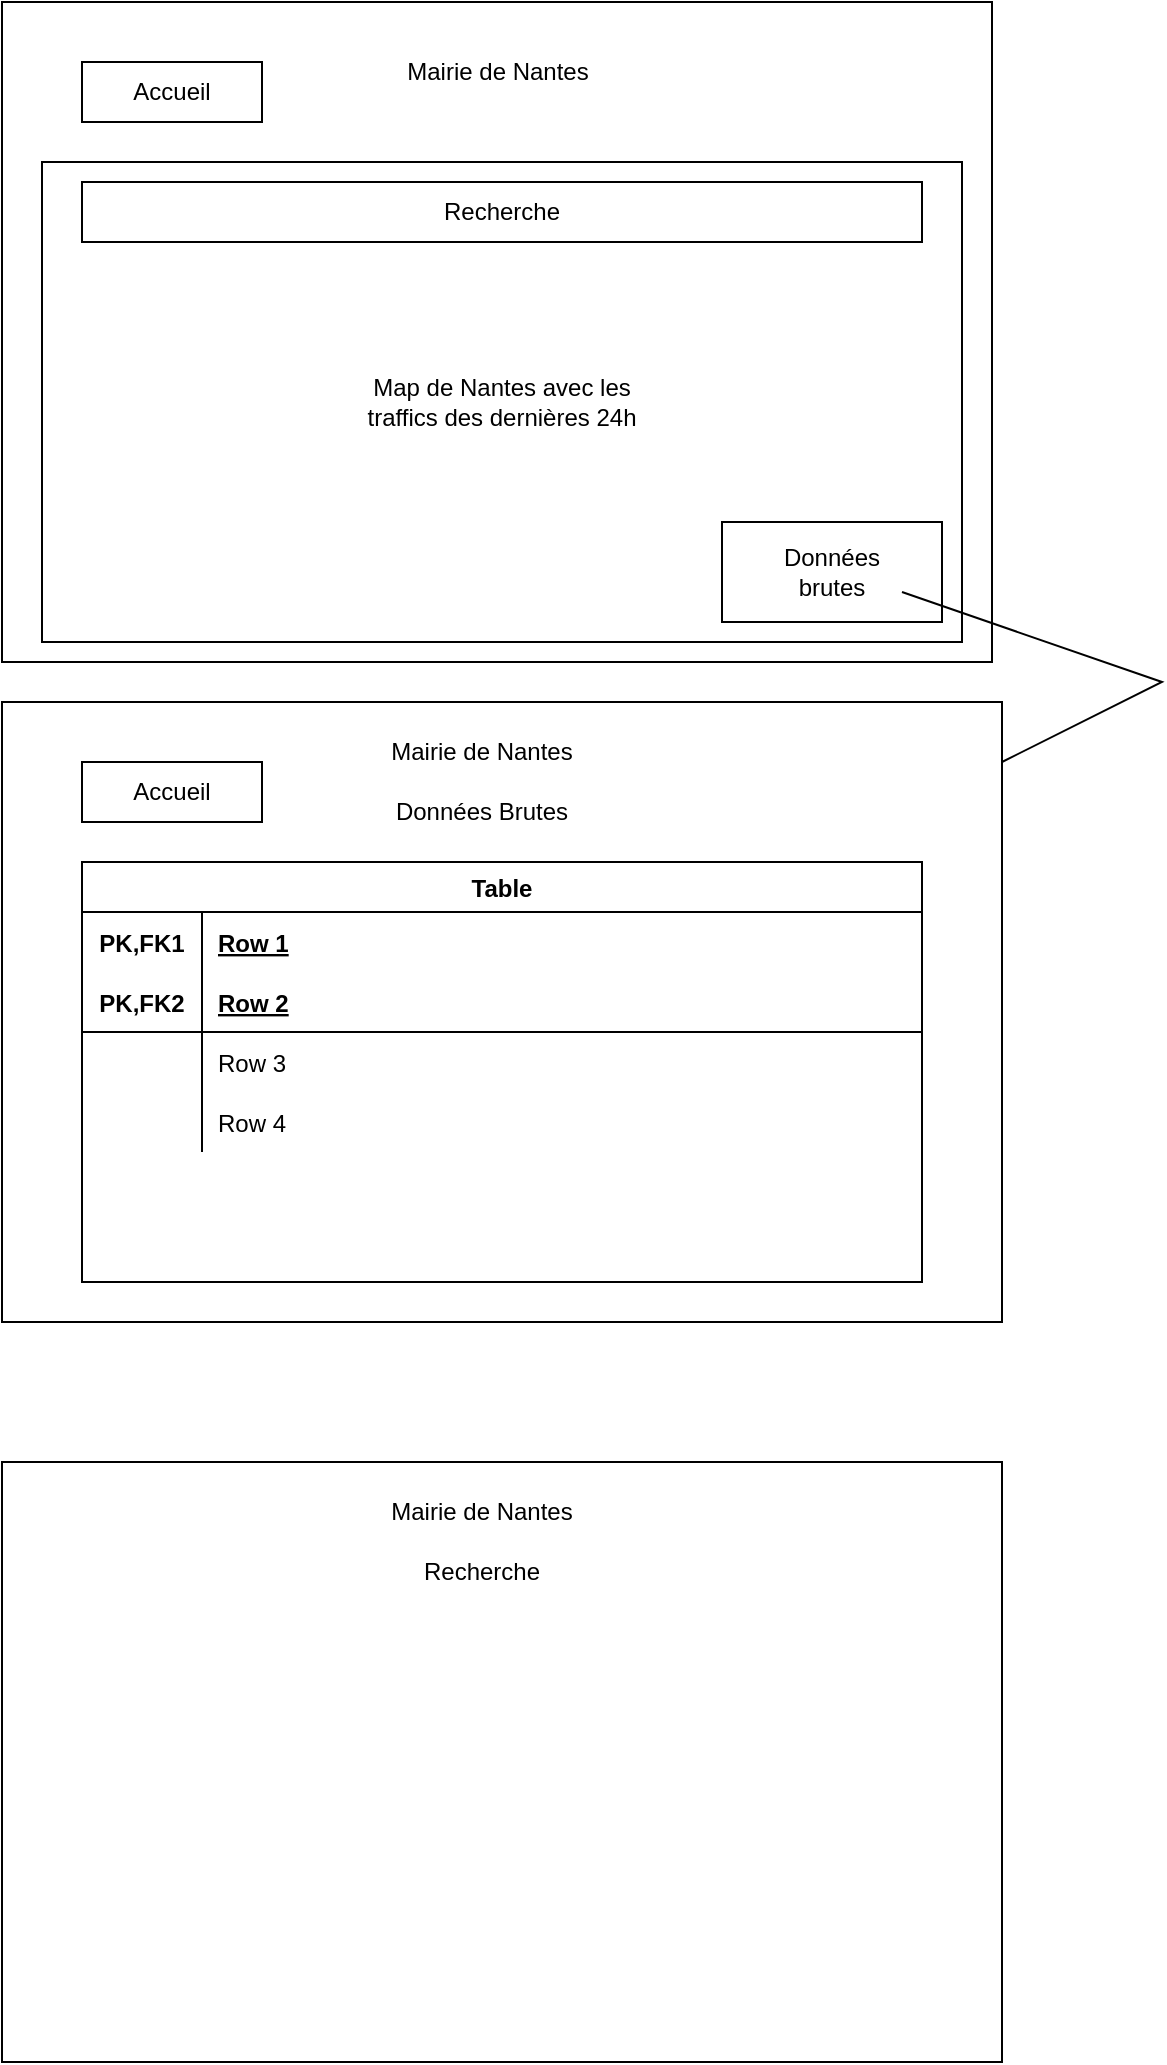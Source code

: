 <mxfile version="20.8.18" type="device"><diagram name="Page-1" id="Kafq0XPRSJo4Q3w6WeaZ"><mxGraphModel dx="1434" dy="762" grid="1" gridSize="10" guides="1" tooltips="1" connect="1" arrows="1" fold="1" page="1" pageScale="1" pageWidth="850" pageHeight="1100" math="0" shadow="0"><root><mxCell id="0"/><mxCell id="1" parent="0"/><mxCell id="716Q6MBjamoro-LcWNf3-1" value="" style="rounded=0;whiteSpace=wrap;html=1;" vertex="1" parent="1"><mxGeometry x="130" y="120" width="495" height="330" as="geometry"/></mxCell><mxCell id="716Q6MBjamoro-LcWNf3-5" value="" style="rounded=0;whiteSpace=wrap;html=1;" vertex="1" parent="1"><mxGeometry x="150" y="200" width="460" height="240" as="geometry"/></mxCell><mxCell id="716Q6MBjamoro-LcWNf3-2" value="" style="rounded=0;whiteSpace=wrap;html=1;" vertex="1" parent="1"><mxGeometry x="490" y="380" width="110" height="50" as="geometry"/></mxCell><mxCell id="716Q6MBjamoro-LcWNf3-3" value="Données brutes" style="text;html=1;strokeColor=none;fillColor=none;align=center;verticalAlign=middle;whiteSpace=wrap;rounded=0;" vertex="1" parent="1"><mxGeometry x="515" y="390" width="60" height="30" as="geometry"/></mxCell><mxCell id="716Q6MBjamoro-LcWNf3-4" value="Mairie de Nantes" style="text;html=1;strokeColor=none;fillColor=none;align=center;verticalAlign=middle;whiteSpace=wrap;rounded=0;" vertex="1" parent="1"><mxGeometry x="307.5" y="140" width="140" height="30" as="geometry"/></mxCell><mxCell id="716Q6MBjamoro-LcWNf3-6" value="Map de Nantes avec les traffics des dernières 24h" style="text;html=1;strokeColor=none;fillColor=none;align=center;verticalAlign=middle;whiteSpace=wrap;rounded=0;" vertex="1" parent="1"><mxGeometry x="300" y="280" width="160" height="80" as="geometry"/></mxCell><mxCell id="716Q6MBjamoro-LcWNf3-7" value="Recherche" style="rounded=0;whiteSpace=wrap;html=1;" vertex="1" parent="1"><mxGeometry x="170" y="210" width="420" height="30" as="geometry"/></mxCell><mxCell id="716Q6MBjamoro-LcWNf3-8" value="" style="rounded=0;whiteSpace=wrap;html=1;" vertex="1" parent="1"><mxGeometry x="130" y="470" width="500" height="310" as="geometry"/></mxCell><mxCell id="716Q6MBjamoro-LcWNf3-9" value="Mairie de Nantes" style="text;html=1;strokeColor=none;fillColor=none;align=center;verticalAlign=middle;whiteSpace=wrap;rounded=0;" vertex="1" parent="1"><mxGeometry x="300" y="480" width="140" height="30" as="geometry"/></mxCell><mxCell id="716Q6MBjamoro-LcWNf3-10" value="Table" style="shape=table;startSize=25;container=1;collapsible=1;childLayout=tableLayout;fixedRows=1;rowLines=0;fontStyle=1;align=center;resizeLast=1;" vertex="1" parent="1"><mxGeometry x="170" y="550" width="420" height="210" as="geometry"/></mxCell><mxCell id="716Q6MBjamoro-LcWNf3-11" value="" style="shape=tableRow;horizontal=0;startSize=0;swimlaneHead=0;swimlaneBody=0;fillColor=none;collapsible=0;dropTarget=0;points=[[0,0.5],[1,0.5]];portConstraint=eastwest;top=0;left=0;right=0;bottom=0;" vertex="1" parent="716Q6MBjamoro-LcWNf3-10"><mxGeometry y="25" width="420" height="30" as="geometry"/></mxCell><mxCell id="716Q6MBjamoro-LcWNf3-12" value="PK,FK1" style="shape=partialRectangle;connectable=0;fillColor=none;top=0;left=0;bottom=0;right=0;fontStyle=1;overflow=hidden;" vertex="1" parent="716Q6MBjamoro-LcWNf3-11"><mxGeometry width="60" height="30" as="geometry"><mxRectangle width="60" height="30" as="alternateBounds"/></mxGeometry></mxCell><mxCell id="716Q6MBjamoro-LcWNf3-13" value="Row 1" style="shape=partialRectangle;connectable=0;fillColor=none;top=0;left=0;bottom=0;right=0;align=left;spacingLeft=6;fontStyle=5;overflow=hidden;" vertex="1" parent="716Q6MBjamoro-LcWNf3-11"><mxGeometry x="60" width="360" height="30" as="geometry"><mxRectangle width="360" height="30" as="alternateBounds"/></mxGeometry></mxCell><mxCell id="716Q6MBjamoro-LcWNf3-14" value="" style="shape=tableRow;horizontal=0;startSize=0;swimlaneHead=0;swimlaneBody=0;fillColor=none;collapsible=0;dropTarget=0;points=[[0,0.5],[1,0.5]];portConstraint=eastwest;top=0;left=0;right=0;bottom=1;" vertex="1" parent="716Q6MBjamoro-LcWNf3-10"><mxGeometry y="55" width="420" height="30" as="geometry"/></mxCell><mxCell id="716Q6MBjamoro-LcWNf3-15" value="PK,FK2" style="shape=partialRectangle;connectable=0;fillColor=none;top=0;left=0;bottom=0;right=0;fontStyle=1;overflow=hidden;" vertex="1" parent="716Q6MBjamoro-LcWNf3-14"><mxGeometry width="60" height="30" as="geometry"><mxRectangle width="60" height="30" as="alternateBounds"/></mxGeometry></mxCell><mxCell id="716Q6MBjamoro-LcWNf3-16" value="Row 2" style="shape=partialRectangle;connectable=0;fillColor=none;top=0;left=0;bottom=0;right=0;align=left;spacingLeft=6;fontStyle=5;overflow=hidden;" vertex="1" parent="716Q6MBjamoro-LcWNf3-14"><mxGeometry x="60" width="360" height="30" as="geometry"><mxRectangle width="360" height="30" as="alternateBounds"/></mxGeometry></mxCell><mxCell id="716Q6MBjamoro-LcWNf3-17" value="" style="shape=tableRow;horizontal=0;startSize=0;swimlaneHead=0;swimlaneBody=0;fillColor=none;collapsible=0;dropTarget=0;points=[[0,0.5],[1,0.5]];portConstraint=eastwest;top=0;left=0;right=0;bottom=0;" vertex="1" parent="716Q6MBjamoro-LcWNf3-10"><mxGeometry y="85" width="420" height="30" as="geometry"/></mxCell><mxCell id="716Q6MBjamoro-LcWNf3-18" value="" style="shape=partialRectangle;connectable=0;fillColor=none;top=0;left=0;bottom=0;right=0;editable=1;overflow=hidden;" vertex="1" parent="716Q6MBjamoro-LcWNf3-17"><mxGeometry width="60" height="30" as="geometry"><mxRectangle width="60" height="30" as="alternateBounds"/></mxGeometry></mxCell><mxCell id="716Q6MBjamoro-LcWNf3-19" value="Row 3" style="shape=partialRectangle;connectable=0;fillColor=none;top=0;left=0;bottom=0;right=0;align=left;spacingLeft=6;overflow=hidden;" vertex="1" parent="716Q6MBjamoro-LcWNf3-17"><mxGeometry x="60" width="360" height="30" as="geometry"><mxRectangle width="360" height="30" as="alternateBounds"/></mxGeometry></mxCell><mxCell id="716Q6MBjamoro-LcWNf3-20" value="" style="shape=tableRow;horizontal=0;startSize=0;swimlaneHead=0;swimlaneBody=0;fillColor=none;collapsible=0;dropTarget=0;points=[[0,0.5],[1,0.5]];portConstraint=eastwest;top=0;left=0;right=0;bottom=0;" vertex="1" parent="716Q6MBjamoro-LcWNf3-10"><mxGeometry y="115" width="420" height="30" as="geometry"/></mxCell><mxCell id="716Q6MBjamoro-LcWNf3-21" value="" style="shape=partialRectangle;connectable=0;fillColor=none;top=0;left=0;bottom=0;right=0;editable=1;overflow=hidden;" vertex="1" parent="716Q6MBjamoro-LcWNf3-20"><mxGeometry width="60" height="30" as="geometry"><mxRectangle width="60" height="30" as="alternateBounds"/></mxGeometry></mxCell><mxCell id="716Q6MBjamoro-LcWNf3-22" value="Row 4" style="shape=partialRectangle;connectable=0;fillColor=none;top=0;left=0;bottom=0;right=0;align=left;spacingLeft=6;overflow=hidden;" vertex="1" parent="716Q6MBjamoro-LcWNf3-20"><mxGeometry x="60" width="360" height="30" as="geometry"><mxRectangle width="360" height="30" as="alternateBounds"/></mxGeometry></mxCell><mxCell id="716Q6MBjamoro-LcWNf3-23" value="Données Brutes" style="text;html=1;strokeColor=none;fillColor=none;align=center;verticalAlign=middle;whiteSpace=wrap;rounded=0;" vertex="1" parent="1"><mxGeometry x="300" y="510" width="140" height="30" as="geometry"/></mxCell><mxCell id="716Q6MBjamoro-LcWNf3-26" value="" style="endArrow=none;html=1;rounded=0;" edge="1" parent="1" source="716Q6MBjamoro-LcWNf3-8"><mxGeometry width="50" height="50" relative="1" as="geometry"><mxPoint x="530" y="465" as="sourcePoint"/><mxPoint x="580" y="415" as="targetPoint"/><Array as="points"><mxPoint x="710" y="460"/></Array></mxGeometry></mxCell><mxCell id="716Q6MBjamoro-LcWNf3-27" value="Accueil" style="rounded=0;whiteSpace=wrap;html=1;" vertex="1" parent="1"><mxGeometry x="170" y="500" width="90" height="30" as="geometry"/></mxCell><mxCell id="716Q6MBjamoro-LcWNf3-28" value="Accueil" style="rounded=0;whiteSpace=wrap;html=1;" vertex="1" parent="1"><mxGeometry x="170" y="150" width="90" height="30" as="geometry"/></mxCell><mxCell id="716Q6MBjamoro-LcWNf3-29" value="" style="rounded=0;whiteSpace=wrap;html=1;" vertex="1" parent="1"><mxGeometry x="130" y="850" width="500" height="300" as="geometry"/></mxCell><mxCell id="716Q6MBjamoro-LcWNf3-30" value="Mairie de Nantes" style="text;html=1;strokeColor=none;fillColor=none;align=center;verticalAlign=middle;whiteSpace=wrap;rounded=0;" vertex="1" parent="1"><mxGeometry x="300" y="860" width="140" height="30" as="geometry"/></mxCell><mxCell id="716Q6MBjamoro-LcWNf3-31" value="Recherche" style="text;html=1;strokeColor=none;fillColor=none;align=center;verticalAlign=middle;whiteSpace=wrap;rounded=0;" vertex="1" parent="1"><mxGeometry x="300" y="890" width="140" height="30" as="geometry"/></mxCell></root></mxGraphModel></diagram></mxfile>